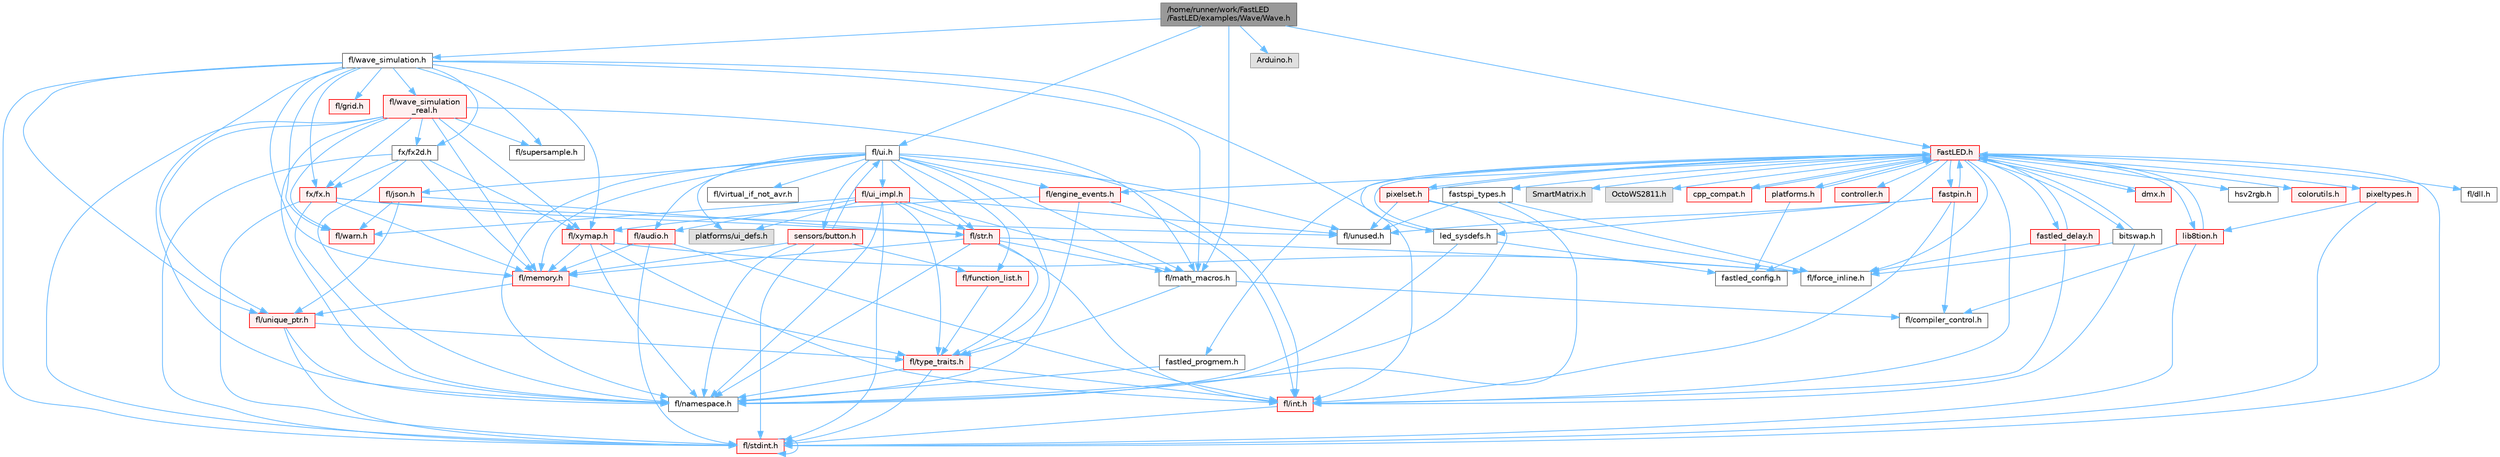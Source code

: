 digraph "/home/runner/work/FastLED/FastLED/examples/Wave/Wave.h"
{
 // INTERACTIVE_SVG=YES
 // LATEX_PDF_SIZE
  bgcolor="transparent";
  edge [fontname=Helvetica,fontsize=10,labelfontname=Helvetica,labelfontsize=10];
  node [fontname=Helvetica,fontsize=10,shape=box,height=0.2,width=0.4];
  Node1 [id="Node000001",label="/home/runner/work/FastLED\l/FastLED/examples/Wave/Wave.h",height=0.2,width=0.4,color="gray40", fillcolor="grey60", style="filled", fontcolor="black",tooltip=" "];
  Node1 -> Node2 [id="edge1_Node000001_Node000002",color="steelblue1",style="solid",tooltip=" "];
  Node2 [id="Node000002",label="fl/math_macros.h",height=0.2,width=0.4,color="grey40", fillcolor="white", style="filled",URL="$d8/db8/math__macros_8h.html",tooltip=" "];
  Node2 -> Node3 [id="edge2_Node000002_Node000003",color="steelblue1",style="solid",tooltip=" "];
  Node3 [id="Node000003",label="fl/compiler_control.h",height=0.2,width=0.4,color="grey40", fillcolor="white", style="filled",URL="$d4/d54/compiler__control_8h.html",tooltip=" "];
  Node2 -> Node4 [id="edge3_Node000002_Node000004",color="steelblue1",style="solid",tooltip=" "];
  Node4 [id="Node000004",label="fl/type_traits.h",height=0.2,width=0.4,color="red", fillcolor="#FFF0F0", style="filled",URL="$df/d63/type__traits_8h.html",tooltip=" "];
  Node4 -> Node8 [id="edge4_Node000004_Node000008",color="steelblue1",style="solid",tooltip=" "];
  Node8 [id="Node000008",label="fl/stdint.h",height=0.2,width=0.4,color="red", fillcolor="#FFF0F0", style="filled",URL="$df/dd8/stdint_8h.html",tooltip=" "];
  Node8 -> Node8 [id="edge5_Node000008_Node000008",color="steelblue1",style="solid",tooltip=" "];
  Node4 -> Node17 [id="edge6_Node000004_Node000017",color="steelblue1",style="solid",tooltip=" "];
  Node17 [id="Node000017",label="fl/namespace.h",height=0.2,width=0.4,color="grey40", fillcolor="white", style="filled",URL="$df/d2a/namespace_8h.html",tooltip="Implements the FastLED namespace macros."];
  Node4 -> Node7 [id="edge7_Node000004_Node000007",color="steelblue1",style="solid",tooltip=" "];
  Node7 [id="Node000007",label="fl/int.h",height=0.2,width=0.4,color="red", fillcolor="#FFF0F0", style="filled",URL="$d3/d7e/int_8h.html",tooltip=" "];
  Node7 -> Node8 [id="edge8_Node000007_Node000008",color="steelblue1",style="solid",tooltip=" "];
  Node1 -> Node50 [id="edge9_Node000001_Node000050",color="steelblue1",style="solid",tooltip=" "];
  Node50 [id="Node000050",label="fl/ui.h",height=0.2,width=0.4,color="grey40", fillcolor="white", style="filled",URL="$d9/d3b/ui_8h.html",tooltip=" "];
  Node50 -> Node17 [id="edge10_Node000050_Node000017",color="steelblue1",style="solid",tooltip=" "];
  Node50 -> Node18 [id="edge11_Node000050_Node000018",color="steelblue1",style="solid",tooltip=" "];
  Node18 [id="Node000018",label="fl/memory.h",height=0.2,width=0.4,color="red", fillcolor="#FFF0F0", style="filled",URL="$dc/d18/memory_8h.html",tooltip=" "];
  Node18 -> Node21 [id="edge12_Node000018_Node000021",color="steelblue1",style="solid",tooltip=" "];
  Node21 [id="Node000021",label="fl/unique_ptr.h",height=0.2,width=0.4,color="red", fillcolor="#FFF0F0", style="filled",URL="$da/d4b/unique__ptr_8h.html",tooltip=" "];
  Node21 -> Node17 [id="edge13_Node000021_Node000017",color="steelblue1",style="solid",tooltip=" "];
  Node21 -> Node4 [id="edge14_Node000021_Node000004",color="steelblue1",style="solid",tooltip=" "];
  Node21 -> Node8 [id="edge15_Node000021_Node000008",color="steelblue1",style="solid",tooltip=" "];
  Node18 -> Node4 [id="edge16_Node000018_Node000004",color="steelblue1",style="solid",tooltip=" "];
  Node50 -> Node51 [id="edge17_Node000050_Node000051",color="steelblue1",style="solid",tooltip=" "];
  Node51 [id="Node000051",label="fl/json.h",height=0.2,width=0.4,color="red", fillcolor="#FFF0F0", style="filled",URL="$d7/d91/fl_2json_8h.html",tooltip="FastLED's Elegant JSON Library: fl::Json"];
  Node51 -> Node21 [id="edge18_Node000051_Node000021",color="steelblue1",style="solid",tooltip=" "];
  Node51 -> Node6 [id="edge19_Node000051_Node000006",color="steelblue1",style="solid",tooltip=" "];
  Node6 [id="Node000006",label="fl/str.h",height=0.2,width=0.4,color="red", fillcolor="#FFF0F0", style="filled",URL="$d1/d93/str_8h.html",tooltip=" "];
  Node6 -> Node7 [id="edge20_Node000006_Node000007",color="steelblue1",style="solid",tooltip=" "];
  Node6 -> Node2 [id="edge21_Node000006_Node000002",color="steelblue1",style="solid",tooltip=" "];
  Node6 -> Node17 [id="edge22_Node000006_Node000017",color="steelblue1",style="solid",tooltip=" "];
  Node6 -> Node18 [id="edge23_Node000006_Node000018",color="steelblue1",style="solid",tooltip=" "];
  Node6 -> Node4 [id="edge24_Node000006_Node000004",color="steelblue1",style="solid",tooltip=" "];
  Node6 -> Node14 [id="edge25_Node000006_Node000014",color="steelblue1",style="solid",tooltip=" "];
  Node14 [id="Node000014",label="fl/force_inline.h",height=0.2,width=0.4,color="grey40", fillcolor="white", style="filled",URL="$d4/d64/force__inline_8h.html",tooltip=" "];
  Node51 -> Node57 [id="edge26_Node000051_Node000057",color="steelblue1",style="solid",tooltip=" "];
  Node57 [id="Node000057",label="fl/warn.h",height=0.2,width=0.4,color="red", fillcolor="#FFF0F0", style="filled",URL="$de/d77/warn_8h.html",tooltip=" "];
  Node50 -> Node6 [id="edge27_Node000050_Node000006",color="steelblue1",style="solid",tooltip=" "];
  Node50 -> Node7 [id="edge28_Node000050_Node000007",color="steelblue1",style="solid",tooltip=" "];
  Node50 -> Node71 [id="edge29_Node000050_Node000071",color="steelblue1",style="solid",tooltip=" "];
  Node71 [id="Node000071",label="fl/audio.h",height=0.2,width=0.4,color="red", fillcolor="#FFF0F0", style="filled",URL="$da/d09/audio_8h.html",tooltip=" "];
  Node71 -> Node18 [id="edge30_Node000071_Node000018",color="steelblue1",style="solid",tooltip=" "];
  Node71 -> Node7 [id="edge31_Node000071_Node000007",color="steelblue1",style="solid",tooltip=" "];
  Node71 -> Node8 [id="edge32_Node000071_Node000008",color="steelblue1",style="solid",tooltip=" "];
  Node50 -> Node73 [id="edge33_Node000050_Node000073",color="steelblue1",style="solid",tooltip=" "];
  Node73 [id="Node000073",label="fl/engine_events.h",height=0.2,width=0.4,color="red", fillcolor="#FFF0F0", style="filled",URL="$db/dc0/engine__events_8h.html",tooltip=" "];
  Node73 -> Node17 [id="edge34_Node000073_Node000017",color="steelblue1",style="solid",tooltip=" "];
  Node73 -> Node84 [id="edge35_Node000073_Node000084",color="steelblue1",style="solid",tooltip=" "];
  Node84 [id="Node000084",label="fl/xymap.h",height=0.2,width=0.4,color="red", fillcolor="#FFF0F0", style="filled",URL="$da/d61/xymap_8h.html",tooltip=" "];
  Node84 -> Node7 [id="edge36_Node000084_Node000007",color="steelblue1",style="solid",tooltip=" "];
  Node84 -> Node17 [id="edge37_Node000084_Node000017",color="steelblue1",style="solid",tooltip=" "];
  Node84 -> Node14 [id="edge38_Node000084_Node000014",color="steelblue1",style="solid",tooltip=" "];
  Node84 -> Node18 [id="edge39_Node000084_Node000018",color="steelblue1",style="solid",tooltip=" "];
  Node73 -> Node7 [id="edge40_Node000073_Node000007",color="steelblue1",style="solid",tooltip=" "];
  Node50 -> Node86 [id="edge41_Node000050_Node000086",color="steelblue1",style="solid",tooltip=" "];
  Node86 [id="Node000086",label="fl/function_list.h",height=0.2,width=0.4,color="red", fillcolor="#FFF0F0", style="filled",URL="$d0/d64/function__list_8h.html",tooltip=" "];
  Node86 -> Node4 [id="edge42_Node000086_Node000004",color="steelblue1",style="solid",tooltip=" "];
  Node50 -> Node2 [id="edge43_Node000050_Node000002",color="steelblue1",style="solid",tooltip=" "];
  Node50 -> Node4 [id="edge44_Node000050_Node000004",color="steelblue1",style="solid",tooltip=" "];
  Node50 -> Node87 [id="edge45_Node000050_Node000087",color="steelblue1",style="solid",tooltip=" "];
  Node87 [id="Node000087",label="fl/ui_impl.h",height=0.2,width=0.4,color="red", fillcolor="#FFF0F0", style="filled",URL="$d6/dc0/ui__impl_8h.html",tooltip=" "];
  Node87 -> Node8 [id="edge46_Node000087_Node000008",color="steelblue1",style="solid",tooltip=" "];
  Node87 -> Node71 [id="edge47_Node000087_Node000071",color="steelblue1",style="solid",tooltip=" "];
  Node87 -> Node2 [id="edge48_Node000087_Node000002",color="steelblue1",style="solid",tooltip=" "];
  Node87 -> Node17 [id="edge49_Node000087_Node000017",color="steelblue1",style="solid",tooltip=" "];
  Node87 -> Node6 [id="edge50_Node000087_Node000006",color="steelblue1",style="solid",tooltip=" "];
  Node87 -> Node4 [id="edge51_Node000087_Node000004",color="steelblue1",style="solid",tooltip=" "];
  Node87 -> Node31 [id="edge52_Node000087_Node000031",color="steelblue1",style="solid",tooltip=" "];
  Node31 [id="Node000031",label="fl/unused.h",height=0.2,width=0.4,color="grey40", fillcolor="white", style="filled",URL="$d8/d4b/unused_8h.html",tooltip=" "];
  Node87 -> Node57 [id="edge53_Node000087_Node000057",color="steelblue1",style="solid",tooltip=" "];
  Node87 -> Node88 [id="edge54_Node000087_Node000088",color="steelblue1",style="solid",tooltip=" "];
  Node88 [id="Node000088",label="platforms/ui_defs.h",height=0.2,width=0.4,color="grey60", fillcolor="#E0E0E0", style="filled",tooltip=" "];
  Node50 -> Node31 [id="edge55_Node000050_Node000031",color="steelblue1",style="solid",tooltip=" "];
  Node50 -> Node88 [id="edge56_Node000050_Node000088",color="steelblue1",style="solid",tooltip=" "];
  Node50 -> Node89 [id="edge57_Node000050_Node000089",color="steelblue1",style="solid",tooltip=" "];
  Node89 [id="Node000089",label="sensors/button.h",height=0.2,width=0.4,color="red", fillcolor="#FFF0F0", style="filled",URL="$d7/d0e/button_8h.html",tooltip=" "];
  Node89 -> Node8 [id="edge58_Node000089_Node000008",color="steelblue1",style="solid",tooltip=" "];
  Node89 -> Node86 [id="edge59_Node000089_Node000086",color="steelblue1",style="solid",tooltip=" "];
  Node89 -> Node17 [id="edge60_Node000089_Node000017",color="steelblue1",style="solid",tooltip=" "];
  Node89 -> Node18 [id="edge61_Node000089_Node000018",color="steelblue1",style="solid",tooltip=" "];
  Node89 -> Node50 [id="edge62_Node000089_Node000050",color="steelblue1",style="solid",tooltip=" "];
  Node50 -> Node91 [id="edge63_Node000050_Node000091",color="steelblue1",style="solid",tooltip=" "];
  Node91 [id="Node000091",label="fl/virtual_if_not_avr.h",height=0.2,width=0.4,color="grey40", fillcolor="white", style="filled",URL="$da/ddb/virtual__if__not__avr_8h.html",tooltip=" "];
  Node1 -> Node92 [id="edge64_Node000001_Node000092",color="steelblue1",style="solid",tooltip=" "];
  Node92 [id="Node000092",label="fl/wave_simulation.h",height=0.2,width=0.4,color="grey40", fillcolor="white", style="filled",URL="$dc/d36/wave__simulation_8h.html",tooltip=" "];
  Node92 -> Node8 [id="edge65_Node000092_Node000008",color="steelblue1",style="solid",tooltip=" "];
  Node92 -> Node2 [id="edge66_Node000092_Node000002",color="steelblue1",style="solid",tooltip=" "];
  Node92 -> Node17 [id="edge67_Node000092_Node000017",color="steelblue1",style="solid",tooltip=" "];
  Node92 -> Node21 [id="edge68_Node000092_Node000021",color="steelblue1",style="solid",tooltip=" "];
  Node92 -> Node57 [id="edge69_Node000092_Node000057",color="steelblue1",style="solid",tooltip=" "];
  Node92 -> Node93 [id="edge70_Node000092_Node000093",color="steelblue1",style="solid",tooltip=" "];
  Node93 [id="Node000093",label="fl/wave_simulation\l_real.h",height=0.2,width=0.4,color="red", fillcolor="#FFF0F0", style="filled",URL="$dd/d8e/wave__simulation__real_8h.html",tooltip=" "];
  Node93 -> Node8 [id="edge71_Node000093_Node000008",color="steelblue1",style="solid",tooltip=" "];
  Node93 -> Node2 [id="edge72_Node000093_Node000002",color="steelblue1",style="solid",tooltip=" "];
  Node93 -> Node17 [id="edge73_Node000093_Node000017",color="steelblue1",style="solid",tooltip=" "];
  Node93 -> Node21 [id="edge74_Node000093_Node000021",color="steelblue1",style="solid",tooltip=" "];
  Node93 -> Node57 [id="edge75_Node000093_Node000057",color="steelblue1",style="solid",tooltip=" "];
  Node93 -> Node18 [id="edge76_Node000093_Node000018",color="steelblue1",style="solid",tooltip=" "];
  Node93 -> Node94 [id="edge77_Node000093_Node000094",color="steelblue1",style="solid",tooltip=" "];
  Node94 [id="Node000094",label="fl/supersample.h",height=0.2,width=0.4,color="grey40", fillcolor="white", style="filled",URL="$d2/dce/supersample_8h.html",tooltip=" "];
  Node93 -> Node84 [id="edge78_Node000093_Node000084",color="steelblue1",style="solid",tooltip=" "];
  Node93 -> Node95 [id="edge79_Node000093_Node000095",color="steelblue1",style="solid",tooltip=" "];
  Node95 [id="Node000095",label="fx/fx.h",height=0.2,width=0.4,color="red", fillcolor="#FFF0F0", style="filled",URL="$d2/d0c/fx_8h.html",tooltip=" "];
  Node95 -> Node8 [id="edge80_Node000095_Node000008",color="steelblue1",style="solid",tooltip=" "];
  Node95 -> Node17 [id="edge81_Node000095_Node000017",color="steelblue1",style="solid",tooltip=" "];
  Node95 -> Node18 [id="edge82_Node000095_Node000018",color="steelblue1",style="solid",tooltip=" "];
  Node95 -> Node6 [id="edge83_Node000095_Node000006",color="steelblue1",style="solid",tooltip=" "];
  Node95 -> Node31 [id="edge84_Node000095_Node000031",color="steelblue1",style="solid",tooltip=" "];
  Node93 -> Node98 [id="edge85_Node000093_Node000098",color="steelblue1",style="solid",tooltip=" "];
  Node98 [id="Node000098",label="fx/fx2d.h",height=0.2,width=0.4,color="grey40", fillcolor="white", style="filled",URL="$d9/d43/fx2d_8h.html",tooltip=" "];
  Node98 -> Node8 [id="edge86_Node000098_Node000008",color="steelblue1",style="solid",tooltip=" "];
  Node98 -> Node17 [id="edge87_Node000098_Node000017",color="steelblue1",style="solid",tooltip=" "];
  Node98 -> Node18 [id="edge88_Node000098_Node000018",color="steelblue1",style="solid",tooltip=" "];
  Node98 -> Node84 [id="edge89_Node000098_Node000084",color="steelblue1",style="solid",tooltip=" "];
  Node98 -> Node95 [id="edge90_Node000098_Node000095",color="steelblue1",style="solid",tooltip=" "];
  Node92 -> Node99 [id="edge91_Node000092_Node000099",color="steelblue1",style="solid",tooltip=" "];
  Node99 [id="Node000099",label="fl/grid.h",height=0.2,width=0.4,color="red", fillcolor="#FFF0F0", style="filled",URL="$da/d15/grid_8h.html",tooltip=" "];
  Node92 -> Node18 [id="edge92_Node000092_Node000018",color="steelblue1",style="solid",tooltip=" "];
  Node92 -> Node94 [id="edge93_Node000092_Node000094",color="steelblue1",style="solid",tooltip=" "];
  Node92 -> Node84 [id="edge94_Node000092_Node000084",color="steelblue1",style="solid",tooltip=" "];
  Node92 -> Node95 [id="edge95_Node000092_Node000095",color="steelblue1",style="solid",tooltip=" "];
  Node92 -> Node98 [id="edge96_Node000092_Node000098",color="steelblue1",style="solid",tooltip=" "];
  Node92 -> Node7 [id="edge97_Node000092_Node000007",color="steelblue1",style="solid",tooltip=" "];
  Node1 -> Node100 [id="edge98_Node000001_Node000100",color="steelblue1",style="solid",tooltip=" "];
  Node100 [id="Node000100",label="Arduino.h",height=0.2,width=0.4,color="grey60", fillcolor="#E0E0E0", style="filled",tooltip=" "];
  Node1 -> Node101 [id="edge99_Node000001_Node000101",color="steelblue1",style="solid",tooltip=" "];
  Node101 [id="Node000101",label="FastLED.h",height=0.2,width=0.4,color="red", fillcolor="#FFF0F0", style="filled",URL="$db/d97/_fast_l_e_d_8h.html",tooltip="central include file for FastLED, defines the CFastLED class/object"];
  Node101 -> Node8 [id="edge100_Node000101_Node000008",color="steelblue1",style="solid",tooltip=" "];
  Node101 -> Node102 [id="edge101_Node000101_Node000102",color="steelblue1",style="solid",tooltip=" "];
  Node102 [id="Node000102",label="fl/dll.h",height=0.2,width=0.4,color="grey40", fillcolor="white", style="filled",URL="$d3/d4b/dll_8h.html",tooltip="FastLED dynamic library interface - lightweight header for external callers."];
  Node101 -> Node103 [id="edge102_Node000101_Node000103",color="steelblue1",style="solid",tooltip=" "];
  Node103 [id="Node000103",label="SmartMatrix.h",height=0.2,width=0.4,color="grey60", fillcolor="#E0E0E0", style="filled",tooltip=" "];
  Node101 -> Node104 [id="edge103_Node000101_Node000104",color="steelblue1",style="solid",tooltip=" "];
  Node104 [id="Node000104",label="OctoWS2811.h",height=0.2,width=0.4,color="grey60", fillcolor="#E0E0E0", style="filled",tooltip=" "];
  Node101 -> Node14 [id="edge104_Node000101_Node000014",color="steelblue1",style="solid",tooltip=" "];
  Node101 -> Node105 [id="edge105_Node000101_Node000105",color="steelblue1",style="solid",tooltip=" "];
  Node105 [id="Node000105",label="cpp_compat.h",height=0.2,width=0.4,color="red", fillcolor="#FFF0F0", style="filled",URL="$d9/d13/cpp__compat_8h.html",tooltip="Compatibility functions based on C++ version."];
  Node105 -> Node101 [id="edge106_Node000105_Node000101",color="steelblue1",style="solid",tooltip=" "];
  Node101 -> Node107 [id="edge107_Node000101_Node000107",color="steelblue1",style="solid",tooltip=" "];
  Node107 [id="Node000107",label="fastled_config.h",height=0.2,width=0.4,color="grey40", fillcolor="white", style="filled",URL="$d5/d11/fastled__config_8h.html",tooltip="Contains definitions that can be used to configure FastLED at compile time."];
  Node101 -> Node108 [id="edge108_Node000101_Node000108",color="steelblue1",style="solid",tooltip=" "];
  Node108 [id="Node000108",label="led_sysdefs.h",height=0.2,width=0.4,color="grey40", fillcolor="white", style="filled",URL="$d9/d3e/led__sysdefs_8h.html",tooltip="Determines which platform system definitions to include."];
  Node108 -> Node101 [id="edge109_Node000108_Node000101",color="steelblue1",style="solid",tooltip=" "];
  Node108 -> Node107 [id="edge110_Node000108_Node000107",color="steelblue1",style="solid",tooltip=" "];
  Node108 -> Node17 [id="edge111_Node000108_Node000017",color="steelblue1",style="solid",tooltip=" "];
  Node101 -> Node109 [id="edge112_Node000101_Node000109",color="steelblue1",style="solid",tooltip=" "];
  Node109 [id="Node000109",label="fastled_delay.h",height=0.2,width=0.4,color="red", fillcolor="#FFF0F0", style="filled",URL="$d0/da8/fastled__delay_8h.html",tooltip="Utility functions and classes for managing delay cycles."];
  Node109 -> Node101 [id="edge113_Node000109_Node000101",color="steelblue1",style="solid",tooltip=" "];
  Node109 -> Node14 [id="edge114_Node000109_Node000014",color="steelblue1",style="solid",tooltip=" "];
  Node109 -> Node7 [id="edge115_Node000109_Node000007",color="steelblue1",style="solid",tooltip=" "];
  Node101 -> Node111 [id="edge116_Node000101_Node000111",color="steelblue1",style="solid",tooltip=" "];
  Node111 [id="Node000111",label="bitswap.h",height=0.2,width=0.4,color="grey40", fillcolor="white", style="filled",URL="$de/ded/bitswap_8h.html",tooltip="Functions for doing a rotation of bits/bytes used by parallel output."];
  Node111 -> Node101 [id="edge117_Node000111_Node000101",color="steelblue1",style="solid",tooltip=" "];
  Node111 -> Node14 [id="edge118_Node000111_Node000014",color="steelblue1",style="solid",tooltip=" "];
  Node111 -> Node7 [id="edge119_Node000111_Node000007",color="steelblue1",style="solid",tooltip=" "];
  Node101 -> Node112 [id="edge120_Node000101_Node000112",color="steelblue1",style="solid",tooltip=" "];
  Node112 [id="Node000112",label="controller.h",height=0.2,width=0.4,color="red", fillcolor="#FFF0F0", style="filled",URL="$d2/dd9/controller_8h.html",tooltip="deprecated: base definitions used by led controllers for writing out led data"];
  Node101 -> Node134 [id="edge121_Node000101_Node000134",color="steelblue1",style="solid",tooltip=" "];
  Node134 [id="Node000134",label="fastpin.h",height=0.2,width=0.4,color="red", fillcolor="#FFF0F0", style="filled",URL="$db/d65/fastpin_8h.html",tooltip="Class base definitions for defining fast pin access."];
  Node134 -> Node101 [id="edge122_Node000134_Node000101",color="steelblue1",style="solid",tooltip=" "];
  Node134 -> Node3 [id="edge123_Node000134_Node000003",color="steelblue1",style="solid",tooltip=" "];
  Node134 -> Node108 [id="edge124_Node000134_Node000108",color="steelblue1",style="solid",tooltip=" "];
  Node134 -> Node31 [id="edge125_Node000134_Node000031",color="steelblue1",style="solid",tooltip=" "];
  Node134 -> Node7 [id="edge126_Node000134_Node000007",color="steelblue1",style="solid",tooltip=" "];
  Node101 -> Node135 [id="edge127_Node000101_Node000135",color="steelblue1",style="solid",tooltip=" "];
  Node135 [id="Node000135",label="fastspi_types.h",height=0.2,width=0.4,color="grey40", fillcolor="white", style="filled",URL="$d2/ddb/fastspi__types_8h.html",tooltip="Data types and constants used by SPI interfaces."];
  Node135 -> Node14 [id="edge128_Node000135_Node000014",color="steelblue1",style="solid",tooltip=" "];
  Node135 -> Node17 [id="edge129_Node000135_Node000017",color="steelblue1",style="solid",tooltip=" "];
  Node135 -> Node31 [id="edge130_Node000135_Node000031",color="steelblue1",style="solid",tooltip=" "];
  Node101 -> Node136 [id="edge131_Node000101_Node000136",color="steelblue1",style="solid",tooltip=" "];
  Node136 [id="Node000136",label="dmx.h",height=0.2,width=0.4,color="red", fillcolor="#FFF0F0", style="filled",URL="$d3/de1/dmx_8h.html",tooltip="Defines the DMX512-based LED controllers."];
  Node136 -> Node101 [id="edge132_Node000136_Node000101",color="steelblue1",style="solid",tooltip=" "];
  Node101 -> Node139 [id="edge133_Node000101_Node000139",color="steelblue1",style="solid",tooltip=" "];
  Node139 [id="Node000139",label="platforms.h",height=0.2,width=0.4,color="red", fillcolor="#FFF0F0", style="filled",URL="$da/dc9/platforms_8h.html",tooltip="Determines which platforms headers to include."];
  Node139 -> Node101 [id="edge134_Node000139_Node000101",color="steelblue1",style="solid",tooltip=" "];
  Node139 -> Node107 [id="edge135_Node000139_Node000107",color="steelblue1",style="solid",tooltip=" "];
  Node101 -> Node67 [id="edge136_Node000101_Node000067",color="steelblue1",style="solid",tooltip=" "];
  Node67 [id="Node000067",label="fastled_progmem.h",height=0.2,width=0.4,color="grey40", fillcolor="white", style="filled",URL="$df/dab/fastled__progmem_8h.html",tooltip="Wrapper definitions to allow seamless use of PROGMEM in environments that have it."];
  Node67 -> Node17 [id="edge137_Node000067_Node000017",color="steelblue1",style="solid",tooltip=" "];
  Node101 -> Node115 [id="edge138_Node000101_Node000115",color="steelblue1",style="solid",tooltip=" "];
  Node115 [id="Node000115",label="lib8tion.h",height=0.2,width=0.4,color="red", fillcolor="#FFF0F0", style="filled",URL="$df/da5/lib8tion_8h.html",tooltip="Fast, efficient 8-bit math functions specifically designed for high-performance LED programming."];
  Node115 -> Node101 [id="edge139_Node000115_Node000101",color="steelblue1",style="solid",tooltip=" "];
  Node115 -> Node3 [id="edge140_Node000115_Node000003",color="steelblue1",style="solid",tooltip=" "];
  Node115 -> Node8 [id="edge141_Node000115_Node000008",color="steelblue1",style="solid",tooltip=" "];
  Node101 -> Node114 [id="edge142_Node000101_Node000114",color="steelblue1",style="solid",tooltip=" "];
  Node114 [id="Node000114",label="pixeltypes.h",height=0.2,width=0.4,color="red", fillcolor="#FFF0F0", style="filled",URL="$d2/dba/pixeltypes_8h.html",tooltip="Includes defintions for RGB and HSV pixels."];
  Node114 -> Node8 [id="edge143_Node000114_Node000008",color="steelblue1",style="solid",tooltip=" "];
  Node114 -> Node115 [id="edge144_Node000114_Node000115",color="steelblue1",style="solid",tooltip=" "];
  Node101 -> Node65 [id="edge145_Node000101_Node000065",color="steelblue1",style="solid",tooltip=" "];
  Node65 [id="Node000065",label="hsv2rgb.h",height=0.2,width=0.4,color="grey40", fillcolor="white", style="filled",URL="$de/d9a/hsv2rgb_8h.html",tooltip="Functions to convert from the HSV colorspace to the RGB colorspace."];
  Node101 -> Node141 [id="edge146_Node000101_Node000141",color="steelblue1",style="solid",tooltip=" "];
  Node141 [id="Node000141",label="colorutils.h",height=0.2,width=0.4,color="red", fillcolor="#FFF0F0", style="filled",URL="$d1/dfb/colorutils_8h.html",tooltip=" "];
  Node101 -> Node146 [id="edge147_Node000101_Node000146",color="steelblue1",style="solid",tooltip=" "];
  Node146 [id="Node000146",label="pixelset.h",height=0.2,width=0.4,color="red", fillcolor="#FFF0F0", style="filled",URL="$d4/d46/pixelset_8h.html",tooltip="Declares classes for managing logical groups of LEDs."];
  Node146 -> Node14 [id="edge148_Node000146_Node000014",color="steelblue1",style="solid",tooltip=" "];
  Node146 -> Node17 [id="edge149_Node000146_Node000017",color="steelblue1",style="solid",tooltip=" "];
  Node146 -> Node31 [id="edge150_Node000146_Node000031",color="steelblue1",style="solid",tooltip=" "];
  Node146 -> Node101 [id="edge151_Node000146_Node000101",color="steelblue1",style="solid",tooltip=" "];
  Node101 -> Node73 [id="edge152_Node000101_Node000073",color="steelblue1",style="solid",tooltip=" "];
  Node101 -> Node7 [id="edge153_Node000101_Node000007",color="steelblue1",style="solid",tooltip=" "];
}
